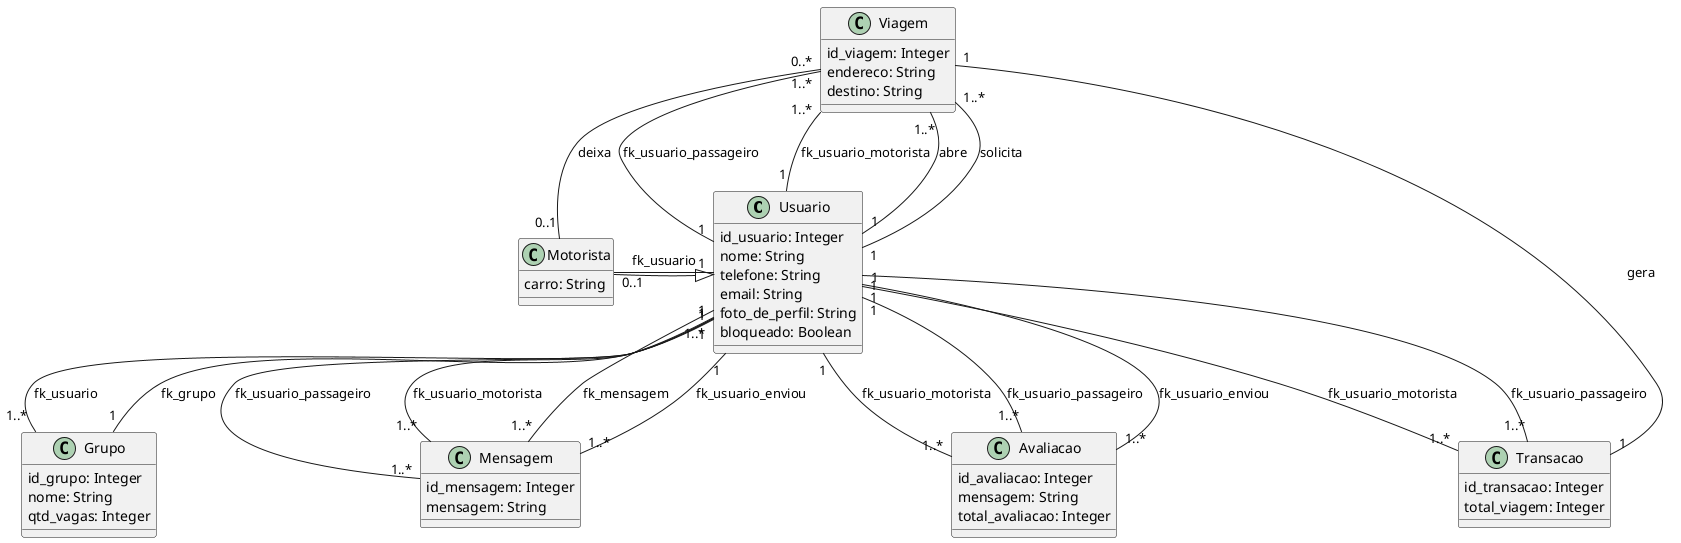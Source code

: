 @startuml "model"

class Usuario {
    id_usuario: Integer
    nome: String
    telefone: String
    email: String
    foto_de_perfil: String
    bloqueado: Boolean
}

class Motorista {
    carro: String
}

class Grupo {
    id_grupo: Integer
    nome: String
    qtd_vagas: Integer
}

class Mensagem {
    id_mensagem: Integer
    mensagem: String
}

class Avaliacao {
    id_avaliacao: Integer
    mensagem: String
    total_avaliacao: Integer
}

class Viagem {
    id_viagem: Integer
    endereco: String
    destino: String
}

class Transacao {
    id_transacao: Integer
    total_viagem: Integer
}

Usuario "1" -down- "1..*" Grupo : fk_usuario
Grupo "1" -down- "1..*" Usuario : fk_grupo

Usuario "1" -down- "1..*" Avaliacao : fk_usuario_motorista
Usuario "1" -down- "1..*" Avaliacao : fk_usuario_passageiro
Usuario "1" -down- "1..*" Avaliacao : fk_usuario_enviou

Usuario "1" -down- "1..*" Mensagem : fk_usuario_passageiro
Usuario "1" -down- "1..*" Mensagem : fk_usuario_motorista
Usuario "1" -down- "1..*" Mensagem : fk_mensagem
Usuario "1" -down- "1..*" Mensagem : fk_usuario_enviou

Usuario "1" -down- "1..*" Viagem : fk_usuario_passageiro
Usuario "1" -down- "1..*" Viagem : fk_usuario_motorista

Usuario "1" -down- "1..*" Transacao : fk_usuario_passageiro
Usuario "1" -down- "1..*" Transacao : fk_usuario_motorista

Motorista "0..1" -left- "1" Usuario : fk_usuario
Motorista "0..1" -left- "0..*" Viagem : deixa

Motorista --|> Usuario

Transacao "1" -right- "1" Viagem : gera

Usuario "1" -down- "1..*" Viagem : abre
Usuario "1" -down- "1..*" Viagem : solicita

@enduml
